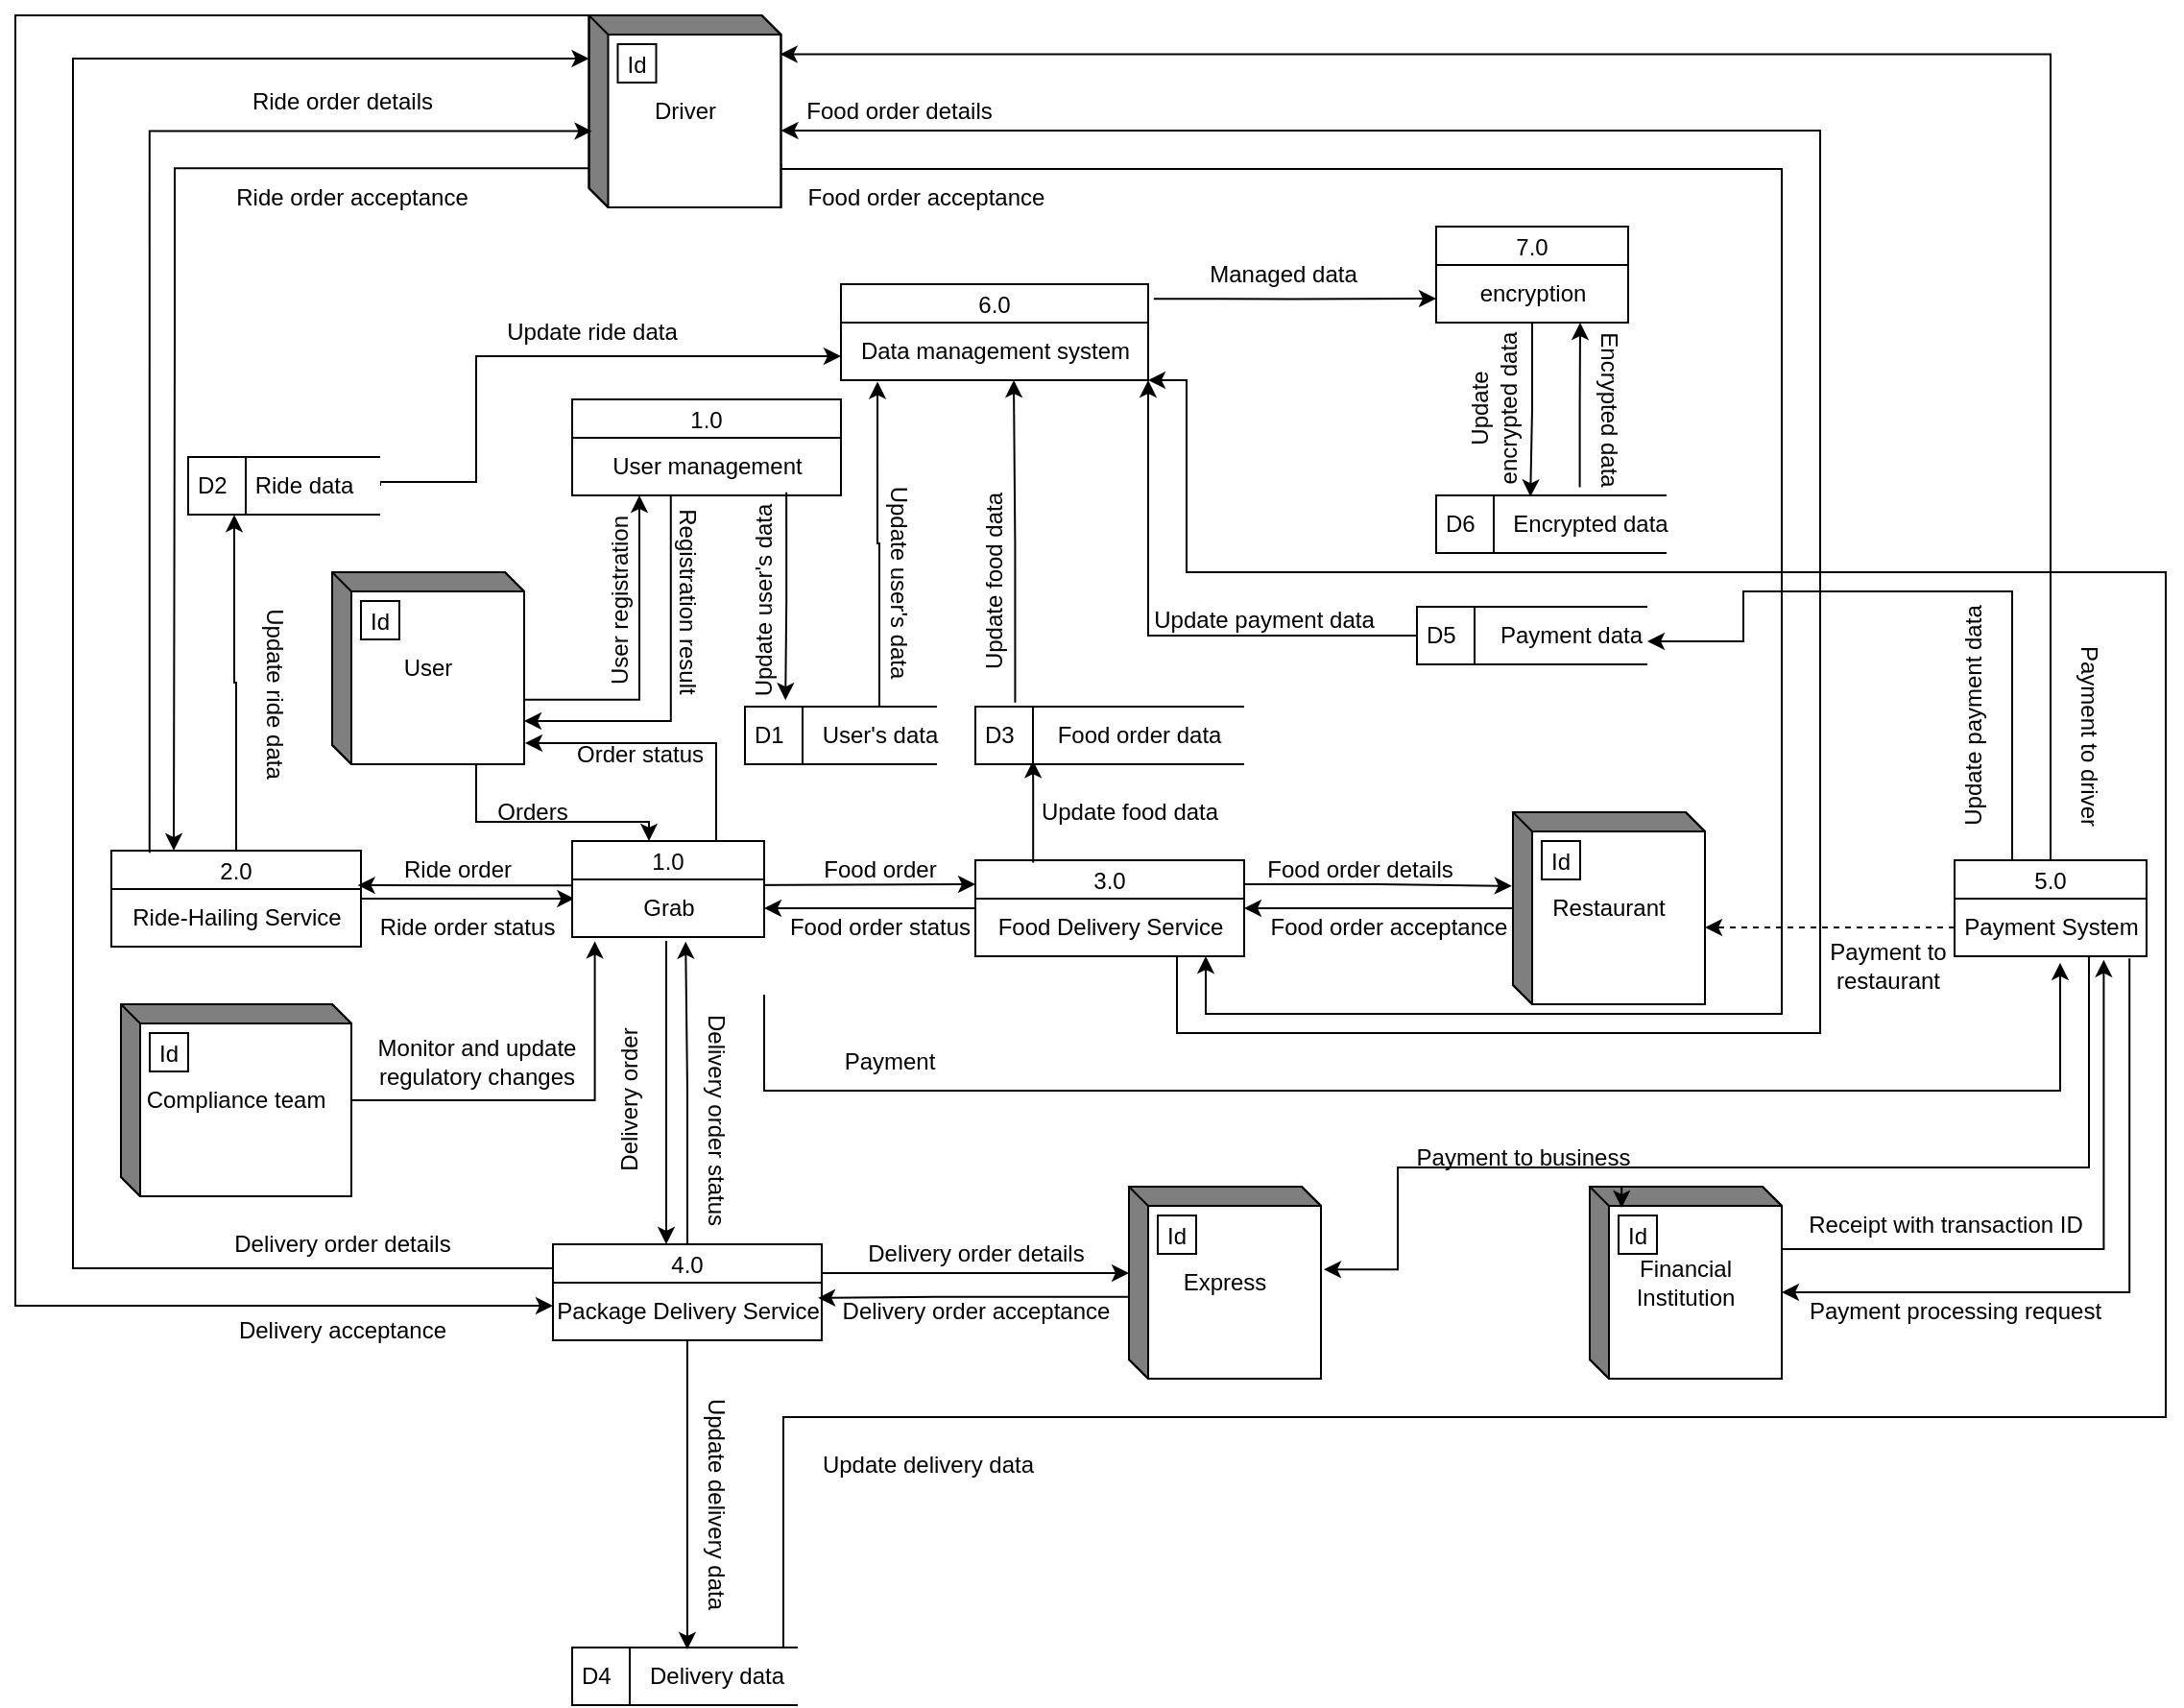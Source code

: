 <mxfile version="24.6.4" type="github">
  <diagram name="第 1 页" id="MHnpthAXy_TI3WhBnuRC">
    <mxGraphModel dx="1310" dy="1943" grid="1" gridSize="10" guides="1" tooltips="1" connect="1" arrows="1" fold="1" page="1" pageScale="1" pageWidth="850" pageHeight="1100" math="0" shadow="0">
      <root>
        <mxCell id="0" />
        <mxCell id="1" parent="0" />
        <mxCell id="ZPhuPFuWfSwlEHbUPXpi-8" value="3.0" style="swimlane;fontStyle=0;childLayout=stackLayout;horizontal=1;startSize=20;fillColor=#ffffff;horizontalStack=0;resizeParent=1;resizeParentMax=0;resizeLast=0;collapsible=0;marginBottom=0;swimlaneFillColor=#ffffff;" parent="1" vertex="1">
          <mxGeometry x="760" y="440" width="140" height="50" as="geometry" />
        </mxCell>
        <mxCell id="ZPhuPFuWfSwlEHbUPXpi-21" value="Food Delivery Service" style="text;html=1;align=center;verticalAlign=middle;resizable=0;points=[];autosize=1;strokeColor=none;fillColor=none;" parent="ZPhuPFuWfSwlEHbUPXpi-8" vertex="1">
          <mxGeometry y="20" width="140" height="30" as="geometry" />
        </mxCell>
        <mxCell id="ZPhuPFuWfSwlEHbUPXpi-14" style="edgeStyle=orthogonalEdgeStyle;rounded=0;orthogonalLoop=1;jettySize=auto;html=1;exitX=1.005;exitY=0.43;exitDx=0;exitDy=0;exitPerimeter=0;entryX=0;entryY=0.25;entryDx=0;entryDy=0;" parent="1" target="ZPhuPFuWfSwlEHbUPXpi-8" edge="1">
          <mxGeometry relative="1" as="geometry">
            <Array as="points">
              <mxPoint x="632" y="453" />
            </Array>
            <mxPoint x="650.5" y="453" as="sourcePoint" />
          </mxGeometry>
        </mxCell>
        <mxCell id="ZPhuPFuWfSwlEHbUPXpi-15" value="Food order" style="text;html=1;align=center;verticalAlign=middle;resizable=0;points=[];autosize=1;strokeColor=none;fillColor=none;" parent="1" vertex="1">
          <mxGeometry x="670" y="430" width="80" height="30" as="geometry" />
        </mxCell>
        <mxCell id="ZPhuPFuWfSwlEHbUPXpi-16" style="edgeStyle=orthogonalEdgeStyle;rounded=0;orthogonalLoop=1;jettySize=auto;html=1;exitX=0;exitY=0.5;exitDx=0;exitDy=0;entryX=0;entryY=0;entryDx=100;entryDy=55;entryPerimeter=0;" parent="1" source="ZPhuPFuWfSwlEHbUPXpi-8" edge="1">
          <mxGeometry relative="1" as="geometry">
            <mxPoint x="650" y="465" as="targetPoint" />
          </mxGeometry>
        </mxCell>
        <mxCell id="ZPhuPFuWfSwlEHbUPXpi-20" value="Food order status" style="text;html=1;align=center;verticalAlign=middle;resizable=0;points=[];autosize=1;strokeColor=none;fillColor=none;" parent="1" vertex="1">
          <mxGeometry x="650" y="460" width="120" height="30" as="geometry" />
        </mxCell>
        <mxCell id="ZPhuPFuWfSwlEHbUPXpi-23" value="2.0" style="swimlane;fontStyle=0;childLayout=stackLayout;horizontal=1;startSize=20;fillColor=#ffffff;horizontalStack=0;resizeParent=1;resizeParentMax=0;resizeLast=0;collapsible=0;marginBottom=0;swimlaneFillColor=#ffffff;" parent="1" vertex="1">
          <mxGeometry x="310" y="435" width="130" height="50" as="geometry" />
        </mxCell>
        <mxCell id="ZPhuPFuWfSwlEHbUPXpi-24" value="Ride-Hailing Service" style="text;html=1;align=center;verticalAlign=middle;resizable=0;points=[];autosize=1;strokeColor=none;fillColor=none;" parent="ZPhuPFuWfSwlEHbUPXpi-23" vertex="1">
          <mxGeometry y="20" width="130" height="30" as="geometry" />
        </mxCell>
        <mxCell id="ZPhuPFuWfSwlEHbUPXpi-26" style="edgeStyle=orthogonalEdgeStyle;rounded=0;orthogonalLoop=1;jettySize=auto;html=1;exitX=0;exitY=0;exitDx=0;exitDy=45;exitPerimeter=0;entryX=0.987;entryY=-0.065;entryDx=0;entryDy=0;entryPerimeter=0;" parent="1" target="ZPhuPFuWfSwlEHbUPXpi-24" edge="1">
          <mxGeometry relative="1" as="geometry">
            <Array as="points">
              <mxPoint x="550" y="453" />
            </Array>
            <mxPoint x="550" y="455" as="sourcePoint" />
          </mxGeometry>
        </mxCell>
        <mxCell id="ZPhuPFuWfSwlEHbUPXpi-27" value="Ride order" style="text;html=1;align=center;verticalAlign=middle;resizable=0;points=[];autosize=1;strokeColor=none;fillColor=none;" parent="1" vertex="1">
          <mxGeometry x="450" y="430" width="80" height="30" as="geometry" />
        </mxCell>
        <mxCell id="ZPhuPFuWfSwlEHbUPXpi-29" style="edgeStyle=orthogonalEdgeStyle;rounded=0;orthogonalLoop=1;jettySize=auto;html=1;exitX=1;exitY=0.5;exitDx=0;exitDy=0;entryX=0.012;entryY=0.517;entryDx=0;entryDy=0;entryPerimeter=0;" parent="1" edge="1">
          <mxGeometry relative="1" as="geometry">
            <Array as="points">
              <mxPoint x="440" y="460" />
            </Array>
            <mxPoint x="440" y="458.29" as="sourcePoint" />
            <mxPoint x="551.2" y="459.99" as="targetPoint" />
          </mxGeometry>
        </mxCell>
        <mxCell id="ZPhuPFuWfSwlEHbUPXpi-30" value="Ride order status" style="text;html=1;align=center;verticalAlign=middle;resizable=0;points=[];autosize=1;strokeColor=none;fillColor=none;" parent="1" vertex="1">
          <mxGeometry x="440" y="460" width="110" height="30" as="geometry" />
        </mxCell>
        <mxCell id="ZPhuPFuWfSwlEHbUPXpi-31" value="4.0" style="swimlane;fontStyle=0;childLayout=stackLayout;horizontal=1;startSize=20;fillColor=#ffffff;horizontalStack=0;resizeParent=1;resizeParentMax=0;resizeLast=0;collapsible=0;marginBottom=0;swimlaneFillColor=#ffffff;" parent="1" vertex="1">
          <mxGeometry x="540" y="640" width="140" height="50" as="geometry" />
        </mxCell>
        <mxCell id="ZPhuPFuWfSwlEHbUPXpi-34" value="Package Delivery Service" style="text;html=1;align=center;verticalAlign=middle;resizable=0;points=[];autosize=1;strokeColor=none;fillColor=none;" parent="ZPhuPFuWfSwlEHbUPXpi-31" vertex="1">
          <mxGeometry y="20" width="140" height="30" as="geometry" />
        </mxCell>
        <mxCell id="ZPhuPFuWfSwlEHbUPXpi-33" style="edgeStyle=orthogonalEdgeStyle;rounded=0;orthogonalLoop=1;jettySize=auto;html=1;" parent="1" target="ZPhuPFuWfSwlEHbUPXpi-31" edge="1">
          <mxGeometry relative="1" as="geometry">
            <mxPoint x="599" y="482" as="sourcePoint" />
            <mxPoint x="599" y="640" as="targetPoint" />
            <Array as="points">
              <mxPoint x="599" y="490" />
              <mxPoint x="599" y="490" />
            </Array>
          </mxGeometry>
        </mxCell>
        <mxCell id="ZPhuPFuWfSwlEHbUPXpi-35" value="Delivery order" style="text;html=1;align=center;verticalAlign=middle;resizable=0;points=[];autosize=1;strokeColor=none;fillColor=none;rotation=270;" parent="1" vertex="1">
          <mxGeometry x="530" y="550" width="100" height="30" as="geometry" />
        </mxCell>
        <mxCell id="ZPhuPFuWfSwlEHbUPXpi-36" style="edgeStyle=orthogonalEdgeStyle;rounded=0;orthogonalLoop=1;jettySize=auto;html=1;exitX=0.5;exitY=0;exitDx=0;exitDy=0;entryX=0.591;entryY=1.078;entryDx=0;entryDy=0;entryPerimeter=0;" parent="1" source="ZPhuPFuWfSwlEHbUPXpi-31" target="vxDpQTHoI_0PrOKDqhjP-2" edge="1">
          <mxGeometry relative="1" as="geometry">
            <mxPoint x="609.1" y="510.6" as="targetPoint" />
          </mxGeometry>
        </mxCell>
        <mxCell id="ZPhuPFuWfSwlEHbUPXpi-37" value="Delivery order status" style="text;html=1;align=center;verticalAlign=middle;resizable=0;points=[];autosize=1;strokeColor=none;fillColor=none;rotation=90;" parent="1" vertex="1">
          <mxGeometry x="560" y="560" width="130" height="30" as="geometry" />
        </mxCell>
        <mxCell id="ZPhuPFuWfSwlEHbUPXpi-38" value="Restaurant" style="html=1;dashed=0;whiteSpace=wrap;shape=mxgraph.dfd.externalEntity" parent="1" vertex="1">
          <mxGeometry x="1040" y="415" width="100" height="100" as="geometry" />
        </mxCell>
        <mxCell id="ZPhuPFuWfSwlEHbUPXpi-39" value="Id" style="autosize=1;part=1;resizable=0;strokeColor=inherit;fillColor=inherit;gradientColor=inherit;" parent="ZPhuPFuWfSwlEHbUPXpi-38" vertex="1">
          <mxGeometry width="20" height="20" relative="1" as="geometry">
            <mxPoint x="15" y="15" as="offset" />
          </mxGeometry>
        </mxCell>
        <mxCell id="ZPhuPFuWfSwlEHbUPXpi-40" style="edgeStyle=orthogonalEdgeStyle;rounded=0;orthogonalLoop=1;jettySize=auto;html=1;exitX=1;exitY=0.25;exitDx=0;exitDy=0;entryX=-0.006;entryY=0.384;entryDx=0;entryDy=0;entryPerimeter=0;" parent="1" source="ZPhuPFuWfSwlEHbUPXpi-8" target="ZPhuPFuWfSwlEHbUPXpi-38" edge="1">
          <mxGeometry relative="1" as="geometry" />
        </mxCell>
        <mxCell id="ZPhuPFuWfSwlEHbUPXpi-41" style="edgeStyle=orthogonalEdgeStyle;rounded=0;orthogonalLoop=1;jettySize=auto;html=1;exitX=0;exitY=0;exitDx=0;exitDy=45;exitPerimeter=0;" parent="1" source="ZPhuPFuWfSwlEHbUPXpi-38" edge="1">
          <mxGeometry relative="1" as="geometry">
            <mxPoint x="900" y="465" as="targetPoint" />
            <Array as="points">
              <mxPoint x="1010" y="465" />
              <mxPoint x="900" y="465" />
            </Array>
          </mxGeometry>
        </mxCell>
        <mxCell id="ZPhuPFuWfSwlEHbUPXpi-42" value="Food order details" style="text;html=1;align=center;verticalAlign=middle;resizable=0;points=[];autosize=1;strokeColor=none;fillColor=none;" parent="1" vertex="1">
          <mxGeometry x="900" y="430" width="120" height="30" as="geometry" />
        </mxCell>
        <mxCell id="ZPhuPFuWfSwlEHbUPXpi-43" value="Food order acceptance" style="text;html=1;align=center;verticalAlign=middle;resizable=0;points=[];autosize=1;strokeColor=none;fillColor=none;" parent="1" vertex="1">
          <mxGeometry x="900" y="460" width="150" height="30" as="geometry" />
        </mxCell>
        <mxCell id="ZPhuPFuWfSwlEHbUPXpi-48" style="edgeStyle=orthogonalEdgeStyle;rounded=0;orthogonalLoop=1;jettySize=auto;html=1;exitX=0.029;exitY=0.796;exitDx=0;exitDy=0;exitPerimeter=0;entryX=0.25;entryY=0;entryDx=0;entryDy=0;" parent="1" source="ZPhuPFuWfSwlEHbUPXpi-44" target="ZPhuPFuWfSwlEHbUPXpi-23" edge="1">
          <mxGeometry relative="1" as="geometry">
            <mxPoint x="420" y="430" as="targetPoint" />
            <Array as="points">
              <mxPoint x="343" y="80" />
              <mxPoint x="343" y="170" />
            </Array>
          </mxGeometry>
        </mxCell>
        <mxCell id="ZPhuPFuWfSwlEHbUPXpi-118" style="edgeStyle=orthogonalEdgeStyle;rounded=0;orthogonalLoop=1;jettySize=auto;html=1;exitX=0;exitY=0;exitDx=100;exitDy=77.5;exitPerimeter=0;" parent="1" source="ZPhuPFuWfSwlEHbUPXpi-44" edge="1">
          <mxGeometry relative="1" as="geometry">
            <mxPoint x="880" y="490" as="targetPoint" />
            <Array as="points">
              <mxPoint x="659" y="80" />
              <mxPoint x="1180" y="80" />
              <mxPoint x="1180" y="520" />
              <mxPoint x="880" y="520" />
            </Array>
          </mxGeometry>
        </mxCell>
        <mxCell id="ZPhuPFuWfSwlEHbUPXpi-44" value="Driver" style="html=1;dashed=0;whiteSpace=wrap;shape=mxgraph.dfd.externalEntity" parent="1" vertex="1">
          <mxGeometry x="558.75" width="100" height="100" as="geometry" />
        </mxCell>
        <mxCell id="ZPhuPFuWfSwlEHbUPXpi-45" value="Id" style="autosize=1;part=1;resizable=0;strokeColor=inherit;fillColor=inherit;gradientColor=inherit;" parent="ZPhuPFuWfSwlEHbUPXpi-44" vertex="1">
          <mxGeometry width="20" height="20" relative="1" as="geometry">
            <mxPoint x="15" y="15" as="offset" />
          </mxGeometry>
        </mxCell>
        <mxCell id="ZPhuPFuWfSwlEHbUPXpi-46" style="edgeStyle=orthogonalEdgeStyle;rounded=0;orthogonalLoop=1;jettySize=auto;html=1;exitX=0.153;exitY=0.022;exitDx=0;exitDy=0;exitPerimeter=0;entryX=0.015;entryY=0.603;entryDx=0;entryDy=0;entryPerimeter=0;" parent="1" source="ZPhuPFuWfSwlEHbUPXpi-23" target="ZPhuPFuWfSwlEHbUPXpi-44" edge="1">
          <mxGeometry relative="1" as="geometry">
            <mxPoint x="330" y="430" as="sourcePoint" />
            <Array as="points">
              <mxPoint x="330" y="60" />
            </Array>
            <mxPoint x="530" y="152" as="targetPoint" />
          </mxGeometry>
        </mxCell>
        <mxCell id="ZPhuPFuWfSwlEHbUPXpi-47" value="Ride order details" style="text;html=1;align=center;verticalAlign=middle;resizable=0;points=[];autosize=1;strokeColor=none;fillColor=none;" parent="1" vertex="1">
          <mxGeometry x="370" y="30" width="120" height="30" as="geometry" />
        </mxCell>
        <mxCell id="ZPhuPFuWfSwlEHbUPXpi-49" value="Ride order acceptance" style="text;html=1;align=center;verticalAlign=middle;resizable=0;points=[];autosize=1;strokeColor=none;fillColor=none;" parent="1" vertex="1">
          <mxGeometry x="365" y="80" width="140" height="30" as="geometry" />
        </mxCell>
        <mxCell id="ZPhuPFuWfSwlEHbUPXpi-51" value="Food order acceptance" style="text;html=1;align=center;verticalAlign=middle;resizable=0;points=[];autosize=1;strokeColor=none;fillColor=none;" parent="1" vertex="1">
          <mxGeometry x="658.75" y="80" width="150" height="30" as="geometry" />
        </mxCell>
        <mxCell id="ZPhuPFuWfSwlEHbUPXpi-53" value="Food order details" style="text;html=1;align=center;verticalAlign=middle;resizable=0;points=[];autosize=1;strokeColor=none;fillColor=none;" parent="1" vertex="1">
          <mxGeometry x="660" y="35" width="120" height="30" as="geometry" />
        </mxCell>
        <mxCell id="ZPhuPFuWfSwlEHbUPXpi-55" style="edgeStyle=orthogonalEdgeStyle;rounded=0;orthogonalLoop=1;jettySize=auto;html=1;exitX=0;exitY=0.25;exitDx=0;exitDy=0;entryX=0;entryY=0;entryDx=0;entryDy=22.5;entryPerimeter=0;" parent="1" source="ZPhuPFuWfSwlEHbUPXpi-31" target="ZPhuPFuWfSwlEHbUPXpi-44" edge="1">
          <mxGeometry relative="1" as="geometry">
            <Array as="points">
              <mxPoint x="290" y="653" />
              <mxPoint x="290" y="23" />
            </Array>
          </mxGeometry>
        </mxCell>
        <mxCell id="ZPhuPFuWfSwlEHbUPXpi-56" value="Delivery order details" style="text;html=1;align=center;verticalAlign=middle;resizable=0;points=[];autosize=1;strokeColor=none;fillColor=none;" parent="1" vertex="1">
          <mxGeometry x="360" y="625" width="140" height="30" as="geometry" />
        </mxCell>
        <mxCell id="ZPhuPFuWfSwlEHbUPXpi-57" style="edgeStyle=orthogonalEdgeStyle;rounded=0;orthogonalLoop=1;jettySize=auto;html=1;exitX=0;exitY=0;exitDx=0;exitDy=0;exitPerimeter=0;" parent="1" source="ZPhuPFuWfSwlEHbUPXpi-44" target="ZPhuPFuWfSwlEHbUPXpi-34" edge="1">
          <mxGeometry relative="1" as="geometry">
            <mxPoint x="510" y="100" as="sourcePoint" />
            <Array as="points">
              <mxPoint x="260" />
              <mxPoint x="260" y="672" />
            </Array>
          </mxGeometry>
        </mxCell>
        <mxCell id="ZPhuPFuWfSwlEHbUPXpi-58" value="Delivery acceptance" style="text;html=1;align=center;verticalAlign=middle;resizable=0;points=[];autosize=1;strokeColor=none;fillColor=none;" parent="1" vertex="1">
          <mxGeometry x="365" y="670" width="130" height="30" as="geometry" />
        </mxCell>
        <mxCell id="ZPhuPFuWfSwlEHbUPXpi-59" value="Express" style="html=1;dashed=0;whiteSpace=wrap;shape=mxgraph.dfd.externalEntity" parent="1" vertex="1">
          <mxGeometry x="840" y="610" width="100" height="100" as="geometry" />
        </mxCell>
        <mxCell id="ZPhuPFuWfSwlEHbUPXpi-60" value="Id" style="autosize=1;part=1;resizable=0;strokeColor=inherit;fillColor=inherit;gradientColor=inherit;" parent="ZPhuPFuWfSwlEHbUPXpi-59" vertex="1">
          <mxGeometry width="20" height="20" relative="1" as="geometry">
            <mxPoint x="15" y="15" as="offset" />
          </mxGeometry>
        </mxCell>
        <mxCell id="ZPhuPFuWfSwlEHbUPXpi-61" style="edgeStyle=orthogonalEdgeStyle;rounded=0;orthogonalLoop=1;jettySize=auto;html=1;exitX=1;exitY=0.25;exitDx=0;exitDy=0;entryX=0;entryY=0;entryDx=0;entryDy=45;entryPerimeter=0;" parent="1" source="ZPhuPFuWfSwlEHbUPXpi-31" target="ZPhuPFuWfSwlEHbUPXpi-59" edge="1">
          <mxGeometry relative="1" as="geometry">
            <Array as="points">
              <mxPoint x="680" y="655" />
            </Array>
          </mxGeometry>
        </mxCell>
        <mxCell id="ZPhuPFuWfSwlEHbUPXpi-62" value="Delivery order details" style="text;html=1;align=center;verticalAlign=middle;resizable=0;points=[];autosize=1;strokeColor=none;fillColor=none;" parent="1" vertex="1">
          <mxGeometry x="690" y="630" width="140" height="30" as="geometry" />
        </mxCell>
        <mxCell id="ZPhuPFuWfSwlEHbUPXpi-63" style="edgeStyle=orthogonalEdgeStyle;rounded=0;orthogonalLoop=1;jettySize=auto;html=1;exitX=-0.003;exitY=0.574;exitDx=0;exitDy=0;exitPerimeter=0;entryX=0.986;entryY=0.264;entryDx=0;entryDy=0;entryPerimeter=0;" parent="1" source="ZPhuPFuWfSwlEHbUPXpi-59" target="ZPhuPFuWfSwlEHbUPXpi-34" edge="1">
          <mxGeometry relative="1" as="geometry">
            <Array as="points">
              <mxPoint x="740" y="667" />
            </Array>
          </mxGeometry>
        </mxCell>
        <mxCell id="ZPhuPFuWfSwlEHbUPXpi-64" value="Delivery order acceptance" style="text;html=1;align=center;verticalAlign=middle;resizable=0;points=[];autosize=1;strokeColor=none;fillColor=none;" parent="1" vertex="1">
          <mxGeometry x="680" y="660" width="160" height="30" as="geometry" />
        </mxCell>
        <mxCell id="ZPhuPFuWfSwlEHbUPXpi-66" value="D3" style="html=1;dashed=0;whiteSpace=wrap;shape=mxgraph.dfd.dataStoreID;align=left;spacingLeft=3;points=[[0,0],[0.5,0],[1,0],[0,0.5],[1,0.5],[0,1],[0.5,1],[1,1]];" parent="1" vertex="1">
          <mxGeometry x="760" y="360" width="140" height="30" as="geometry" />
        </mxCell>
        <mxCell id="ZPhuPFuWfSwlEHbUPXpi-67" value="Food order data" style="text;html=1;align=center;verticalAlign=middle;resizable=0;points=[];autosize=1;strokeColor=none;fillColor=none;" parent="1" vertex="1">
          <mxGeometry x="790" y="360" width="110" height="30" as="geometry" />
        </mxCell>
        <mxCell id="ZPhuPFuWfSwlEHbUPXpi-69" value="Update food data" style="text;html=1;align=center;verticalAlign=middle;resizable=0;points=[];autosize=1;strokeColor=none;fillColor=none;" parent="1" vertex="1">
          <mxGeometry x="780" y="400" width="120" height="30" as="geometry" />
        </mxCell>
        <mxCell id="ZPhuPFuWfSwlEHbUPXpi-70" value="1.0" style="swimlane;fontStyle=0;childLayout=stackLayout;horizontal=1;startSize=20;fillColor=#ffffff;horizontalStack=0;resizeParent=1;resizeParentMax=0;resizeLast=0;collapsible=0;marginBottom=0;swimlaneFillColor=#ffffff;" parent="1" vertex="1">
          <mxGeometry x="550" y="200" width="140" height="50" as="geometry" />
        </mxCell>
        <mxCell id="ZPhuPFuWfSwlEHbUPXpi-71" value="User management" style="text;html=1;align=center;verticalAlign=middle;resizable=0;points=[];autosize=1;strokeColor=none;fillColor=none;" parent="ZPhuPFuWfSwlEHbUPXpi-70" vertex="1">
          <mxGeometry y="20" width="140" height="30" as="geometry" />
        </mxCell>
        <mxCell id="ZPhuPFuWfSwlEHbUPXpi-72" style="edgeStyle=orthogonalEdgeStyle;rounded=0;orthogonalLoop=1;jettySize=auto;html=1;exitX=0.994;exitY=0.664;exitDx=0;exitDy=0;exitPerimeter=0;entryX=0.25;entryY=1;entryDx=0;entryDy=0;" parent="1" source="vxDpQTHoI_0PrOKDqhjP-5" target="ZPhuPFuWfSwlEHbUPXpi-70" edge="1">
          <mxGeometry relative="1" as="geometry">
            <mxPoint x="573" y="280" as="targetPoint" />
            <mxPoint x="584.4" y="406.9" as="sourcePoint" />
          </mxGeometry>
        </mxCell>
        <mxCell id="ZPhuPFuWfSwlEHbUPXpi-73" value="User registration" style="text;html=1;align=center;verticalAlign=middle;resizable=0;points=[];autosize=1;strokeColor=none;fillColor=none;rotation=270;" parent="1" vertex="1">
          <mxGeometry x="520" y="290" width="110" height="30" as="geometry" />
        </mxCell>
        <mxCell id="ZPhuPFuWfSwlEHbUPXpi-74" style="edgeStyle=orthogonalEdgeStyle;rounded=0;orthogonalLoop=1;jettySize=auto;html=1;entryX=0;entryY=0;entryDx=100;entryDy=77.5;entryPerimeter=0;exitX=0.367;exitY=1.006;exitDx=0;exitDy=0;exitPerimeter=0;" parent="1" source="ZPhuPFuWfSwlEHbUPXpi-71" target="vxDpQTHoI_0PrOKDqhjP-5" edge="1">
          <mxGeometry relative="1" as="geometry">
            <mxPoint x="601" y="290" as="sourcePoint" />
            <mxPoint x="600.6" y="410" as="targetPoint" />
          </mxGeometry>
        </mxCell>
        <mxCell id="ZPhuPFuWfSwlEHbUPXpi-75" value="Registration result" style="text;html=1;align=center;verticalAlign=middle;resizable=0;points=[];autosize=1;strokeColor=none;fillColor=none;rotation=90;" parent="1" vertex="1">
          <mxGeometry x="550" y="290" width="120" height="30" as="geometry" />
        </mxCell>
        <mxCell id="ZPhuPFuWfSwlEHbUPXpi-91" style="edgeStyle=orthogonalEdgeStyle;rounded=0;orthogonalLoop=1;jettySize=auto;html=1;entryX=0;entryY=0.75;entryDx=0;entryDy=0;" parent="1" target="XPRO2-rZRMhJECpw8hyB-1" edge="1">
          <mxGeometry relative="1" as="geometry">
            <mxPoint x="450" y="245" as="sourcePoint" />
            <Array as="points">
              <mxPoint x="450" y="243" />
              <mxPoint x="500" y="243" />
              <mxPoint x="500" y="178" />
            </Array>
          </mxGeometry>
        </mxCell>
        <mxCell id="ZPhuPFuWfSwlEHbUPXpi-86" value="D2" style="html=1;dashed=0;whiteSpace=wrap;shape=mxgraph.dfd.dataStoreID;align=left;spacingLeft=3;points=[[0,0],[0.5,0],[1,0],[0,0.5],[1,0.5],[0,1],[0.5,1],[1,1]];" parent="1" vertex="1">
          <mxGeometry x="350" y="230" width="100" height="30" as="geometry" />
        </mxCell>
        <mxCell id="ZPhuPFuWfSwlEHbUPXpi-87" value="Ride data" style="text;html=1;align=center;verticalAlign=middle;resizable=0;points=[];autosize=1;strokeColor=none;fillColor=none;" parent="1" vertex="1">
          <mxGeometry x="375" y="230" width="70" height="30" as="geometry" />
        </mxCell>
        <mxCell id="ZPhuPFuWfSwlEHbUPXpi-88" style="edgeStyle=orthogonalEdgeStyle;rounded=0;orthogonalLoop=1;jettySize=auto;html=1;exitX=0.5;exitY=0;exitDx=0;exitDy=0;entryX=0.24;entryY=1.004;entryDx=0;entryDy=0;entryPerimeter=0;" parent="1" source="ZPhuPFuWfSwlEHbUPXpi-23" target="ZPhuPFuWfSwlEHbUPXpi-86" edge="1">
          <mxGeometry relative="1" as="geometry" />
        </mxCell>
        <mxCell id="ZPhuPFuWfSwlEHbUPXpi-89" value="Update ride data" style="text;html=1;align=center;verticalAlign=middle;resizable=0;points=[];autosize=1;strokeColor=none;fillColor=none;rotation=90;" parent="1" vertex="1">
          <mxGeometry x="340" y="338" width="110" height="30" as="geometry" />
        </mxCell>
        <mxCell id="ZPhuPFuWfSwlEHbUPXpi-92" value="Update ride data" style="text;html=1;align=center;verticalAlign=middle;resizable=0;points=[];autosize=1;strokeColor=none;fillColor=none;" parent="1" vertex="1">
          <mxGeometry x="505" y="150" width="110" height="30" as="geometry" />
        </mxCell>
        <mxCell id="ZPhuPFuWfSwlEHbUPXpi-94" value="Update food data" style="text;html=1;align=center;verticalAlign=middle;resizable=0;points=[];autosize=1;strokeColor=none;fillColor=none;rotation=-90;" parent="1" vertex="1">
          <mxGeometry x="710" y="280" width="120" height="30" as="geometry" />
        </mxCell>
        <mxCell id="ZPhuPFuWfSwlEHbUPXpi-95" style="edgeStyle=orthogonalEdgeStyle;rounded=0;orthogonalLoop=1;jettySize=auto;html=1;entryX=0;entryY=0.938;entryDx=0;entryDy=0;entryPerimeter=0;exitX=0.215;exitY=0.026;exitDx=0;exitDy=0;exitPerimeter=0;" parent="1" source="ZPhuPFuWfSwlEHbUPXpi-8" target="ZPhuPFuWfSwlEHbUPXpi-67" edge="1">
          <mxGeometry relative="1" as="geometry">
            <mxPoint x="792" y="440" as="sourcePoint" />
            <Array as="points">
              <mxPoint x="790" y="400" />
              <mxPoint x="790" y="400" />
            </Array>
            <mxPoint x="790" y="390" as="targetPoint" />
          </mxGeometry>
        </mxCell>
        <mxCell id="ZPhuPFuWfSwlEHbUPXpi-96" style="edgeStyle=orthogonalEdgeStyle;rounded=0;orthogonalLoop=1;jettySize=auto;html=1;exitX=0.148;exitY=-0.071;exitDx=0;exitDy=0;exitPerimeter=0;" parent="1" source="ZPhuPFuWfSwlEHbUPXpi-66" edge="1">
          <mxGeometry relative="1" as="geometry">
            <mxPoint x="780" y="190" as="targetPoint" />
          </mxGeometry>
        </mxCell>
        <mxCell id="ZPhuPFuWfSwlEHbUPXpi-98" value="D4" style="html=1;dashed=0;whiteSpace=wrap;shape=mxgraph.dfd.dataStoreID;align=left;spacingLeft=3;points=[[0,0],[0.5,0],[1,0],[0,0.5],[1,0.5],[0,1],[0.5,1],[1,1]];" parent="1" vertex="1">
          <mxGeometry x="550" y="850" width="117.5" height="30" as="geometry" />
        </mxCell>
        <mxCell id="XPRO2-rZRMhJECpw8hyB-6" style="edgeStyle=orthogonalEdgeStyle;rounded=0;orthogonalLoop=1;jettySize=auto;html=1;entryX=1;entryY=1;entryDx=0;entryDy=0;" parent="1" source="ZPhuPFuWfSwlEHbUPXpi-102" target="XPRO2-rZRMhJECpw8hyB-1" edge="1">
          <mxGeometry relative="1" as="geometry">
            <mxPoint x="1380" y="150" as="targetPoint" />
            <Array as="points">
              <mxPoint x="660" y="730" />
              <mxPoint x="1380" y="730" />
              <mxPoint x="1380" y="290" />
              <mxPoint x="870" y="290" />
              <mxPoint x="870" y="190" />
            </Array>
          </mxGeometry>
        </mxCell>
        <mxCell id="ZPhuPFuWfSwlEHbUPXpi-102" value="Delivery data" style="text;html=1;align=center;verticalAlign=middle;resizable=0;points=[];autosize=1;strokeColor=none;fillColor=none;" parent="1" vertex="1">
          <mxGeometry x="580" y="850" width="90" height="30" as="geometry" />
        </mxCell>
        <mxCell id="ZPhuPFuWfSwlEHbUPXpi-105" value="Update delivery data" style="text;html=1;align=center;verticalAlign=middle;resizable=0;points=[];autosize=1;strokeColor=none;fillColor=none;rotation=90;" parent="1" vertex="1">
          <mxGeometry x="560" y="760" width="130" height="30" as="geometry" />
        </mxCell>
        <mxCell id="ZPhuPFuWfSwlEHbUPXpi-106" value="5.0" style="swimlane;fontStyle=0;childLayout=stackLayout;horizontal=1;startSize=20;fillColor=#ffffff;horizontalStack=0;resizeParent=1;resizeParentMax=0;resizeLast=0;collapsible=0;marginBottom=0;swimlaneFillColor=#ffffff;" parent="1" vertex="1">
          <mxGeometry x="1270" y="440" width="100" height="50" as="geometry" />
        </mxCell>
        <mxCell id="ZPhuPFuWfSwlEHbUPXpi-111" value="Payment System" style="text;html=1;align=center;verticalAlign=middle;resizable=0;points=[];autosize=1;strokeColor=none;fillColor=none;" parent="ZPhuPFuWfSwlEHbUPXpi-106" vertex="1">
          <mxGeometry y="20" width="100" height="30" as="geometry" />
        </mxCell>
        <mxCell id="ZPhuPFuWfSwlEHbUPXpi-110" style="edgeStyle=orthogonalEdgeStyle;rounded=0;orthogonalLoop=1;jettySize=auto;html=1;exitX=0.5;exitY=0;exitDx=0;exitDy=0;entryX=0.996;entryY=0.202;entryDx=0;entryDy=0;entryPerimeter=0;" parent="1" source="ZPhuPFuWfSwlEHbUPXpi-106" target="ZPhuPFuWfSwlEHbUPXpi-44" edge="1">
          <mxGeometry relative="1" as="geometry" />
        </mxCell>
        <mxCell id="ZPhuPFuWfSwlEHbUPXpi-112" value="Payment to driver" style="text;html=1;align=center;verticalAlign=middle;resizable=0;points=[];autosize=1;strokeColor=none;fillColor=none;rotation=90;" parent="1" vertex="1">
          <mxGeometry x="1280" y="360" width="120" height="30" as="geometry" />
        </mxCell>
        <mxCell id="ZPhuPFuWfSwlEHbUPXpi-116" style="edgeStyle=orthogonalEdgeStyle;rounded=0;orthogonalLoop=1;jettySize=auto;html=1;exitX=1;exitY=1;exitDx=0;exitDy=0;exitPerimeter=0;entryX=0.55;entryY=1.114;entryDx=0;entryDy=0;entryPerimeter=0;" parent="1" target="ZPhuPFuWfSwlEHbUPXpi-111" edge="1">
          <mxGeometry relative="1" as="geometry">
            <Array as="points">
              <mxPoint x="650" y="560" />
              <mxPoint x="1325" y="560" />
            </Array>
            <mxPoint x="650" y="510" as="sourcePoint" />
          </mxGeometry>
        </mxCell>
        <mxCell id="ZPhuPFuWfSwlEHbUPXpi-117" style="edgeStyle=orthogonalEdgeStyle;rounded=0;orthogonalLoop=1;jettySize=auto;html=1;exitX=0.75;exitY=1;exitDx=0;exitDy=0;" parent="1" source="ZPhuPFuWfSwlEHbUPXpi-8" target="ZPhuPFuWfSwlEHbUPXpi-44" edge="1">
          <mxGeometry relative="1" as="geometry">
            <mxPoint x="670" y="145" as="targetPoint" />
            <Array as="points">
              <mxPoint x="865" y="530" />
              <mxPoint x="1200" y="530" />
              <mxPoint x="1200" y="60" />
            </Array>
          </mxGeometry>
        </mxCell>
        <mxCell id="ZPhuPFuWfSwlEHbUPXpi-121" value="D5" style="html=1;dashed=0;whiteSpace=wrap;shape=mxgraph.dfd.dataStoreID;align=left;spacingLeft=3;points=[[0,0],[0.5,0],[1,0],[0,0.5],[1,0.5],[0,1],[0.5,1],[1,1]];" parent="1" vertex="1">
          <mxGeometry x="990" y="308" width="120" height="30" as="geometry" />
        </mxCell>
        <mxCell id="ZPhuPFuWfSwlEHbUPXpi-122" value="Payment data" style="text;html=1;align=center;verticalAlign=middle;resizable=0;points=[];autosize=1;strokeColor=none;fillColor=none;" parent="1" vertex="1">
          <mxGeometry x="1020" y="308" width="100" height="30" as="geometry" />
        </mxCell>
        <mxCell id="ZPhuPFuWfSwlEHbUPXpi-123" style="edgeStyle=orthogonalEdgeStyle;rounded=0;orthogonalLoop=1;jettySize=auto;html=1;" parent="1" target="ZPhuPFuWfSwlEHbUPXpi-121" edge="1">
          <mxGeometry relative="1" as="geometry">
            <mxPoint x="1300" y="440" as="sourcePoint" />
            <Array as="points">
              <mxPoint x="1300" y="300" />
              <mxPoint x="1160" y="300" />
              <mxPoint x="1160" y="326" />
            </Array>
          </mxGeometry>
        </mxCell>
        <mxCell id="ZPhuPFuWfSwlEHbUPXpi-124" style="edgeStyle=orthogonalEdgeStyle;rounded=0;orthogonalLoop=1;jettySize=auto;html=1;entryX=1;entryY=1;entryDx=0;entryDy=0;" parent="1" source="ZPhuPFuWfSwlEHbUPXpi-121" target="XPRO2-rZRMhJECpw8hyB-1" edge="1">
          <mxGeometry relative="1" as="geometry" />
        </mxCell>
        <mxCell id="ZPhuPFuWfSwlEHbUPXpi-126" value="Update payment data" style="text;html=1;align=center;verticalAlign=middle;resizable=0;points=[];autosize=1;strokeColor=none;fillColor=none;" parent="1" vertex="1">
          <mxGeometry x="840" y="300" width="140" height="30" as="geometry" />
        </mxCell>
        <mxCell id="ZPhuPFuWfSwlEHbUPXpi-127" value="Update payment data" style="text;html=1;align=center;verticalAlign=middle;resizable=0;points=[];autosize=1;strokeColor=none;fillColor=none;rotation=270;" parent="1" vertex="1">
          <mxGeometry x="1210" y="350" width="140" height="30" as="geometry" />
        </mxCell>
        <mxCell id="ZPhuPFuWfSwlEHbUPXpi-132" style="edgeStyle=orthogonalEdgeStyle;rounded=0;orthogonalLoop=1;jettySize=auto;html=1;exitX=0;exitY=0;exitDx=100;exitDy=32.5;exitPerimeter=0;entryX=0.777;entryY=1.062;entryDx=0;entryDy=0;entryPerimeter=0;" parent="1" source="ZPhuPFuWfSwlEHbUPXpi-128" target="ZPhuPFuWfSwlEHbUPXpi-111" edge="1">
          <mxGeometry relative="1" as="geometry">
            <mxPoint x="1350" y="500" as="targetPoint" />
          </mxGeometry>
        </mxCell>
        <mxCell id="ZPhuPFuWfSwlEHbUPXpi-128" value="Financial Institution" style="html=1;dashed=0;whiteSpace=wrap;shape=mxgraph.dfd.externalEntity" parent="1" vertex="1">
          <mxGeometry x="1080" y="610" width="100" height="100" as="geometry" />
        </mxCell>
        <mxCell id="ZPhuPFuWfSwlEHbUPXpi-129" value="Id" style="autosize=1;part=1;resizable=0;strokeColor=inherit;fillColor=inherit;gradientColor=inherit;" parent="ZPhuPFuWfSwlEHbUPXpi-128" vertex="1">
          <mxGeometry width="20" height="20" relative="1" as="geometry">
            <mxPoint x="15" y="15" as="offset" />
          </mxGeometry>
        </mxCell>
        <mxCell id="ZPhuPFuWfSwlEHbUPXpi-130" value="Payment" style="text;html=1;align=center;verticalAlign=middle;resizable=0;points=[];autosize=1;strokeColor=none;fillColor=none;" parent="1" vertex="1">
          <mxGeometry x="680" y="530" width="70" height="30" as="geometry" />
        </mxCell>
        <mxCell id="ZPhuPFuWfSwlEHbUPXpi-131" style="edgeStyle=orthogonalEdgeStyle;rounded=0;orthogonalLoop=1;jettySize=auto;html=1;exitX=0;exitY=0;exitDx=22.5;exitDy=0;exitPerimeter=0;entryX=0.166;entryY=0.11;entryDx=0;entryDy=0;entryPerimeter=0;" parent="1" source="ZPhuPFuWfSwlEHbUPXpi-128" target="ZPhuPFuWfSwlEHbUPXpi-128" edge="1">
          <mxGeometry relative="1" as="geometry" />
        </mxCell>
        <mxCell id="ZPhuPFuWfSwlEHbUPXpi-133" style="edgeStyle=orthogonalEdgeStyle;rounded=0;orthogonalLoop=1;jettySize=auto;html=1;exitX=0.911;exitY=1.036;exitDx=0;exitDy=0;entryX=0;entryY=0;entryDx=100;entryDy=55;entryPerimeter=0;exitPerimeter=0;" parent="1" source="ZPhuPFuWfSwlEHbUPXpi-111" target="ZPhuPFuWfSwlEHbUPXpi-128" edge="1">
          <mxGeometry relative="1" as="geometry">
            <Array as="points">
              <mxPoint x="1361" y="491" />
              <mxPoint x="1361" y="665" />
            </Array>
          </mxGeometry>
        </mxCell>
        <mxCell id="ZPhuPFuWfSwlEHbUPXpi-134" value="Payment processing request" style="text;html=1;align=center;verticalAlign=middle;resizable=0;points=[];autosize=1;strokeColor=none;fillColor=none;" parent="1" vertex="1">
          <mxGeometry x="1180" y="660" width="180" height="30" as="geometry" />
        </mxCell>
        <mxCell id="ZPhuPFuWfSwlEHbUPXpi-135" value="Receipt with transaction ID" style="text;html=1;align=center;verticalAlign=middle;resizable=0;points=[];autosize=1;strokeColor=none;fillColor=none;" parent="1" vertex="1">
          <mxGeometry x="1180" y="615" width="170" height="30" as="geometry" />
        </mxCell>
        <mxCell id="XPRO2-rZRMhJECpw8hyB-10" style="edgeStyle=orthogonalEdgeStyle;rounded=0;orthogonalLoop=1;jettySize=auto;html=1;exitX=1.018;exitY=0.153;exitDx=0;exitDy=0;entryX=0;entryY=0.75;entryDx=0;entryDy=0;exitPerimeter=0;" parent="1" source="XPRO2-rZRMhJECpw8hyB-1" target="XPRO2-rZRMhJECpw8hyB-8" edge="1">
          <mxGeometry relative="1" as="geometry">
            <mxPoint x="1010" y="150" as="targetPoint" />
          </mxGeometry>
        </mxCell>
        <mxCell id="XPRO2-rZRMhJECpw8hyB-1" value="6.0" style="swimlane;fontStyle=0;childLayout=stackLayout;horizontal=1;startSize=20;fillColor=#ffffff;horizontalStack=0;resizeParent=1;resizeParentMax=0;resizeLast=0;collapsible=0;marginBottom=0;swimlaneFillColor=#ffffff;" parent="1" vertex="1">
          <mxGeometry x="690" y="140" width="160" height="50" as="geometry" />
        </mxCell>
        <mxCell id="XPRO2-rZRMhJECpw8hyB-3" value="Data management system" style="text;html=1;align=center;verticalAlign=middle;resizable=0;points=[];autosize=1;strokeColor=none;fillColor=none;" parent="XPRO2-rZRMhJECpw8hyB-1" vertex="1">
          <mxGeometry y="20" width="160" height="30" as="geometry" />
        </mxCell>
        <mxCell id="XPRO2-rZRMhJECpw8hyB-5" style="edgeStyle=orthogonalEdgeStyle;rounded=0;orthogonalLoop=1;jettySize=auto;html=1;entryX=0.333;entryY=0.032;entryDx=0;entryDy=0;entryPerimeter=0;" parent="1" source="ZPhuPFuWfSwlEHbUPXpi-34" target="ZPhuPFuWfSwlEHbUPXpi-102" edge="1">
          <mxGeometry relative="1" as="geometry" />
        </mxCell>
        <mxCell id="XPRO2-rZRMhJECpw8hyB-7" value="Update delivery data" style="text;html=1;align=center;verticalAlign=middle;resizable=0;points=[];autosize=1;strokeColor=none;fillColor=none;rotation=0;" parent="1" vertex="1">
          <mxGeometry x="670" y="740" width="130" height="30" as="geometry" />
        </mxCell>
        <mxCell id="XPRO2-rZRMhJECpw8hyB-15" style="edgeStyle=orthogonalEdgeStyle;rounded=0;orthogonalLoop=1;jettySize=auto;html=1;entryX=0.191;entryY=0.023;entryDx=0;entryDy=0;entryPerimeter=0;" parent="1" source="XPRO2-rZRMhJECpw8hyB-8" target="XPRO2-rZRMhJECpw8hyB-29" edge="1">
          <mxGeometry relative="1" as="geometry" />
        </mxCell>
        <mxCell id="XPRO2-rZRMhJECpw8hyB-8" value="7.0" style="swimlane;fontStyle=0;childLayout=stackLayout;horizontal=1;startSize=20;fillColor=#ffffff;horizontalStack=0;resizeParent=1;resizeParentMax=0;resizeLast=0;collapsible=0;marginBottom=0;swimlaneFillColor=#ffffff;" parent="1" vertex="1">
          <mxGeometry x="1000" y="110" width="100" height="50" as="geometry" />
        </mxCell>
        <mxCell id="XPRO2-rZRMhJECpw8hyB-11" value="Managed data" style="text;html=1;align=center;verticalAlign=middle;resizable=0;points=[];autosize=1;strokeColor=none;fillColor=none;" parent="1" vertex="1">
          <mxGeometry x="870" y="120" width="100" height="30" as="geometry" />
        </mxCell>
        <mxCell id="XPRO2-rZRMhJECpw8hyB-17" style="edgeStyle=orthogonalEdgeStyle;rounded=0;orthogonalLoop=1;jettySize=auto;html=1;entryX=0.75;entryY=1;entryDx=0;entryDy=0;exitX=0.448;exitY=-0.142;exitDx=0;exitDy=0;exitPerimeter=0;" parent="1" source="XPRO2-rZRMhJECpw8hyB-29" target="XPRO2-rZRMhJECpw8hyB-8" edge="1">
          <mxGeometry relative="1" as="geometry" />
        </mxCell>
        <mxCell id="XPRO2-rZRMhJECpw8hyB-14" value="D6" style="html=1;dashed=0;whiteSpace=wrap;shape=mxgraph.dfd.dataStoreID;align=left;spacingLeft=3;points=[[0,0],[0.5,0],[1,0],[0,0.5],[1,0.5],[0,1],[0.5,1],[1,1]];" parent="1" vertex="1">
          <mxGeometry x="1000" y="250" width="120" height="30" as="geometry" />
        </mxCell>
        <mxCell id="XPRO2-rZRMhJECpw8hyB-16" value="Update&lt;div&gt;encrypted data&lt;/div&gt;" style="text;html=1;align=center;verticalAlign=middle;resizable=0;points=[];autosize=1;strokeColor=none;fillColor=none;rotation=-90;" parent="1" vertex="1">
          <mxGeometry x="980" y="185" width="100" height="40" as="geometry" />
        </mxCell>
        <mxCell id="XPRO2-rZRMhJECpw8hyB-18" value="Encrypted data" style="text;html=1;align=center;verticalAlign=middle;resizable=0;points=[];autosize=1;strokeColor=none;fillColor=none;rotation=90;" parent="1" vertex="1">
          <mxGeometry x="1040" y="190" width="100" height="30" as="geometry" />
        </mxCell>
        <mxCell id="XPRO2-rZRMhJECpw8hyB-19" value="D1" style="html=1;dashed=0;whiteSpace=wrap;shape=mxgraph.dfd.dataStoreID;align=left;spacingLeft=3;points=[[0,0],[0.5,0],[1,0],[0,0.5],[1,0.5],[0,1],[0.5,1],[1,1]];" parent="1" vertex="1">
          <mxGeometry x="640" y="360" width="100" height="30" as="geometry" />
        </mxCell>
        <mxCell id="XPRO2-rZRMhJECpw8hyB-24" style="edgeStyle=orthogonalEdgeStyle;rounded=0;orthogonalLoop=1;jettySize=auto;html=1;entryX=0.119;entryY=1.025;entryDx=0;entryDy=0;entryPerimeter=0;" parent="1" source="XPRO2-rZRMhJECpw8hyB-20" target="XPRO2-rZRMhJECpw8hyB-3" edge="1">
          <mxGeometry relative="1" as="geometry" />
        </mxCell>
        <mxCell id="XPRO2-rZRMhJECpw8hyB-20" value="User&#39;s data" style="text;html=1;align=center;verticalAlign=middle;resizable=0;points=[];autosize=1;strokeColor=none;fillColor=none;" parent="1" vertex="1">
          <mxGeometry x="670" y="360" width="80" height="30" as="geometry" />
        </mxCell>
        <mxCell id="XPRO2-rZRMhJECpw8hyB-23" style="edgeStyle=orthogonalEdgeStyle;rounded=0;orthogonalLoop=1;jettySize=auto;html=1;entryX=0.211;entryY=-0.113;entryDx=0;entryDy=0;entryPerimeter=0;exitX=0.797;exitY=0.947;exitDx=0;exitDy=0;exitPerimeter=0;" parent="1" source="ZPhuPFuWfSwlEHbUPXpi-71" target="XPRO2-rZRMhJECpw8hyB-19" edge="1">
          <mxGeometry relative="1" as="geometry">
            <mxPoint x="661" y="290" as="sourcePoint" />
          </mxGeometry>
        </mxCell>
        <mxCell id="XPRO2-rZRMhJECpw8hyB-27" value="Update user&#39;s data" style="text;html=1;align=center;verticalAlign=middle;resizable=0;points=[];autosize=1;strokeColor=none;fillColor=none;rotation=-90;" parent="1" vertex="1">
          <mxGeometry x="590" y="290" width="120" height="30" as="geometry" />
        </mxCell>
        <mxCell id="XPRO2-rZRMhJECpw8hyB-28" value="Update user&#39;s data" style="text;html=1;align=center;verticalAlign=middle;resizable=0;points=[];autosize=1;strokeColor=none;fillColor=none;rotation=90;" parent="1" vertex="1">
          <mxGeometry x="660" y="280" width="120" height="30" as="geometry" />
        </mxCell>
        <mxCell id="XPRO2-rZRMhJECpw8hyB-9" value="encryption" style="text;html=1;align=center;verticalAlign=middle;resizable=0;points=[];autosize=1;strokeColor=none;fillColor=none;" parent="1" vertex="1">
          <mxGeometry x="1000" y="130" width="100" height="30" as="geometry" />
        </mxCell>
        <mxCell id="XPRO2-rZRMhJECpw8hyB-29" value="Encrypted data" style="text;html=1;align=center;verticalAlign=middle;resizable=0;points=[];autosize=1;strokeColor=none;fillColor=none;rotation=0;" parent="1" vertex="1">
          <mxGeometry x="1030" y="250" width="100" height="30" as="geometry" />
        </mxCell>
        <mxCell id="vxDpQTHoI_0PrOKDqhjP-10" style="edgeStyle=orthogonalEdgeStyle;rounded=0;orthogonalLoop=1;jettySize=auto;html=1;entryX=1.005;entryY=0.89;entryDx=0;entryDy=0;entryPerimeter=0;exitX=0.75;exitY=0;exitDx=0;exitDy=0;" parent="1" source="vxDpQTHoI_0PrOKDqhjP-1" target="vxDpQTHoI_0PrOKDqhjP-5" edge="1">
          <mxGeometry relative="1" as="geometry">
            <Array as="points">
              <mxPoint x="625" y="379" />
            </Array>
          </mxGeometry>
        </mxCell>
        <mxCell id="vxDpQTHoI_0PrOKDqhjP-1" value="1.0" style="swimlane;fontStyle=0;childLayout=stackLayout;horizontal=1;startSize=20;fillColor=#ffffff;horizontalStack=0;resizeParent=1;resizeParentMax=0;resizeLast=0;collapsible=0;marginBottom=0;swimlaneFillColor=#ffffff;" parent="1" vertex="1">
          <mxGeometry x="550" y="430" width="100" height="50" as="geometry" />
        </mxCell>
        <mxCell id="vxDpQTHoI_0PrOKDqhjP-2" value="Grab" style="text;html=1;align=center;verticalAlign=middle;resizable=0;points=[];autosize=1;strokeColor=none;fillColor=none;" parent="vxDpQTHoI_0PrOKDqhjP-1" vertex="1">
          <mxGeometry y="20" width="100" height="30" as="geometry" />
        </mxCell>
        <mxCell id="vxDpQTHoI_0PrOKDqhjP-8" style="edgeStyle=orthogonalEdgeStyle;rounded=0;orthogonalLoop=1;jettySize=auto;html=1;" parent="1" source="vxDpQTHoI_0PrOKDqhjP-5" edge="1">
          <mxGeometry relative="1" as="geometry">
            <mxPoint x="590" y="430" as="targetPoint" />
            <Array as="points">
              <mxPoint x="500" y="420" />
              <mxPoint x="590" y="420" />
              <mxPoint x="590" y="430" />
            </Array>
          </mxGeometry>
        </mxCell>
        <mxCell id="vxDpQTHoI_0PrOKDqhjP-5" value="User" style="html=1;dashed=0;whiteSpace=wrap;shape=mxgraph.dfd.externalEntity" parent="1" vertex="1">
          <mxGeometry x="425" y="290" width="100" height="100" as="geometry" />
        </mxCell>
        <mxCell id="vxDpQTHoI_0PrOKDqhjP-6" value="Id" style="autosize=1;part=1;resizable=0;strokeColor=inherit;fillColor=inherit;gradientColor=inherit;" parent="vxDpQTHoI_0PrOKDqhjP-5" vertex="1">
          <mxGeometry width="20" height="20" relative="1" as="geometry">
            <mxPoint x="15" y="15" as="offset" />
          </mxGeometry>
        </mxCell>
        <mxCell id="vxDpQTHoI_0PrOKDqhjP-9" value="Orders" style="text;html=1;align=center;verticalAlign=middle;resizable=0;points=[];autosize=1;strokeColor=none;fillColor=none;" parent="1" vertex="1">
          <mxGeometry x="498.75" y="400" width="60" height="30" as="geometry" />
        </mxCell>
        <mxCell id="vxDpQTHoI_0PrOKDqhjP-11" value="Order status" style="text;html=1;align=center;verticalAlign=middle;resizable=0;points=[];autosize=1;strokeColor=none;fillColor=none;rotation=0;" parent="1" vertex="1">
          <mxGeometry x="540" y="370" width="90" height="30" as="geometry" />
        </mxCell>
        <mxCell id="vxDpQTHoI_0PrOKDqhjP-16" value="Compliance team" style="html=1;dashed=0;whiteSpace=wrap;shape=mxgraph.dfd.externalEntity" parent="1" vertex="1">
          <mxGeometry x="315" y="515" width="120" height="100" as="geometry" />
        </mxCell>
        <mxCell id="vxDpQTHoI_0PrOKDqhjP-17" value="Id" style="autosize=1;part=1;resizable=0;strokeColor=inherit;fillColor=inherit;gradientColor=inherit;" parent="vxDpQTHoI_0PrOKDqhjP-16" vertex="1">
          <mxGeometry width="20" height="20" relative="1" as="geometry">
            <mxPoint x="15" y="15" as="offset" />
          </mxGeometry>
        </mxCell>
        <mxCell id="vxDpQTHoI_0PrOKDqhjP-19" style="edgeStyle=orthogonalEdgeStyle;rounded=0;orthogonalLoop=1;jettySize=auto;html=1;entryX=0.118;entryY=1.073;entryDx=0;entryDy=0;entryPerimeter=0;" parent="1" source="vxDpQTHoI_0PrOKDqhjP-16" target="vxDpQTHoI_0PrOKDqhjP-2" edge="1">
          <mxGeometry relative="1" as="geometry" />
        </mxCell>
        <mxCell id="vxDpQTHoI_0PrOKDqhjP-20" value="Monitor and update&lt;div&gt;regulatory changes&lt;/div&gt;" style="text;html=1;align=center;verticalAlign=middle;resizable=0;points=[];autosize=1;strokeColor=none;fillColor=none;" parent="1" vertex="1">
          <mxGeometry x="435" y="525" width="130" height="40" as="geometry" />
        </mxCell>
        <mxCell id="vxDpQTHoI_0PrOKDqhjP-23" style="edgeStyle=orthogonalEdgeStyle;rounded=0;orthogonalLoop=1;jettySize=auto;html=1;entryX=1.015;entryY=0.431;entryDx=0;entryDy=0;entryPerimeter=0;" parent="1" source="ZPhuPFuWfSwlEHbUPXpi-111" target="ZPhuPFuWfSwlEHbUPXpi-59" edge="1">
          <mxGeometry relative="1" as="geometry">
            <Array as="points">
              <mxPoint x="1340" y="600" />
              <mxPoint x="980" y="600" />
              <mxPoint x="980" y="653" />
            </Array>
          </mxGeometry>
        </mxCell>
        <mxCell id="vxDpQTHoI_0PrOKDqhjP-24" value="Payment to business" style="text;html=1;align=center;verticalAlign=middle;resizable=0;points=[];autosize=1;strokeColor=none;fillColor=none;" parent="1" vertex="1">
          <mxGeometry x="980" y="580" width="130" height="30" as="geometry" />
        </mxCell>
        <mxCell id="vxDpQTHoI_0PrOKDqhjP-25" style="edgeStyle=orthogonalEdgeStyle;rounded=0;orthogonalLoop=1;jettySize=auto;html=1;dashed=1;" parent="1" source="ZPhuPFuWfSwlEHbUPXpi-111" edge="1">
          <mxGeometry relative="1" as="geometry">
            <mxPoint x="1140" y="475" as="targetPoint" />
          </mxGeometry>
        </mxCell>
        <mxCell id="vxDpQTHoI_0PrOKDqhjP-26" value="Payment to&lt;div&gt;restaurant&lt;/div&gt;" style="text;html=1;align=center;verticalAlign=middle;resizable=0;points=[];autosize=1;strokeColor=none;fillColor=none;" parent="1" vertex="1">
          <mxGeometry x="1195" y="475" width="80" height="40" as="geometry" />
        </mxCell>
      </root>
    </mxGraphModel>
  </diagram>
</mxfile>
